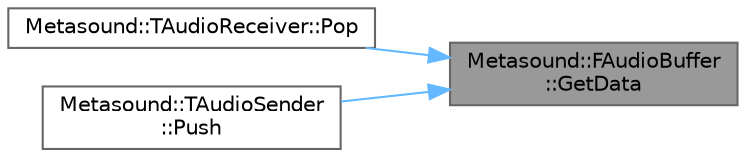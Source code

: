 digraph "Metasound::FAudioBuffer::GetData"
{
 // INTERACTIVE_SVG=YES
 // LATEX_PDF_SIZE
  bgcolor="transparent";
  edge [fontname=Helvetica,fontsize=10,labelfontname=Helvetica,labelfontsize=10];
  node [fontname=Helvetica,fontsize=10,shape=box,height=0.2,width=0.4];
  rankdir="RL";
  Node1 [id="Node000001",label="Metasound::FAudioBuffer\l::GetData",height=0.2,width=0.4,color="gray40", fillcolor="grey60", style="filled", fontcolor="black",tooltip="Return a pointer to the audio float data."];
  Node1 -> Node2 [id="edge1_Node000001_Node000002",dir="back",color="steelblue1",style="solid",tooltip=" "];
  Node2 [id="Node000002",label="Metasound::TAudioReceiver::Pop",height=0.2,width=0.4,color="grey40", fillcolor="white", style="filled",URL="$d4/d23/classMetasound_1_1TAudioReceiver.html#a0a6bce7d5dbbf23be73d879321d5ea54",tooltip=" "];
  Node1 -> Node3 [id="edge2_Node000001_Node000003",dir="back",color="steelblue1",style="solid",tooltip=" "];
  Node3 [id="Node000003",label="Metasound::TAudioSender\l::Push",height=0.2,width=0.4,color="grey40", fillcolor="white", style="filled",URL="$dc/d6d/classMetasound_1_1TAudioSender.html#ac90d06d6110540625cd4650d8c7e6740",tooltip=" "];
}
